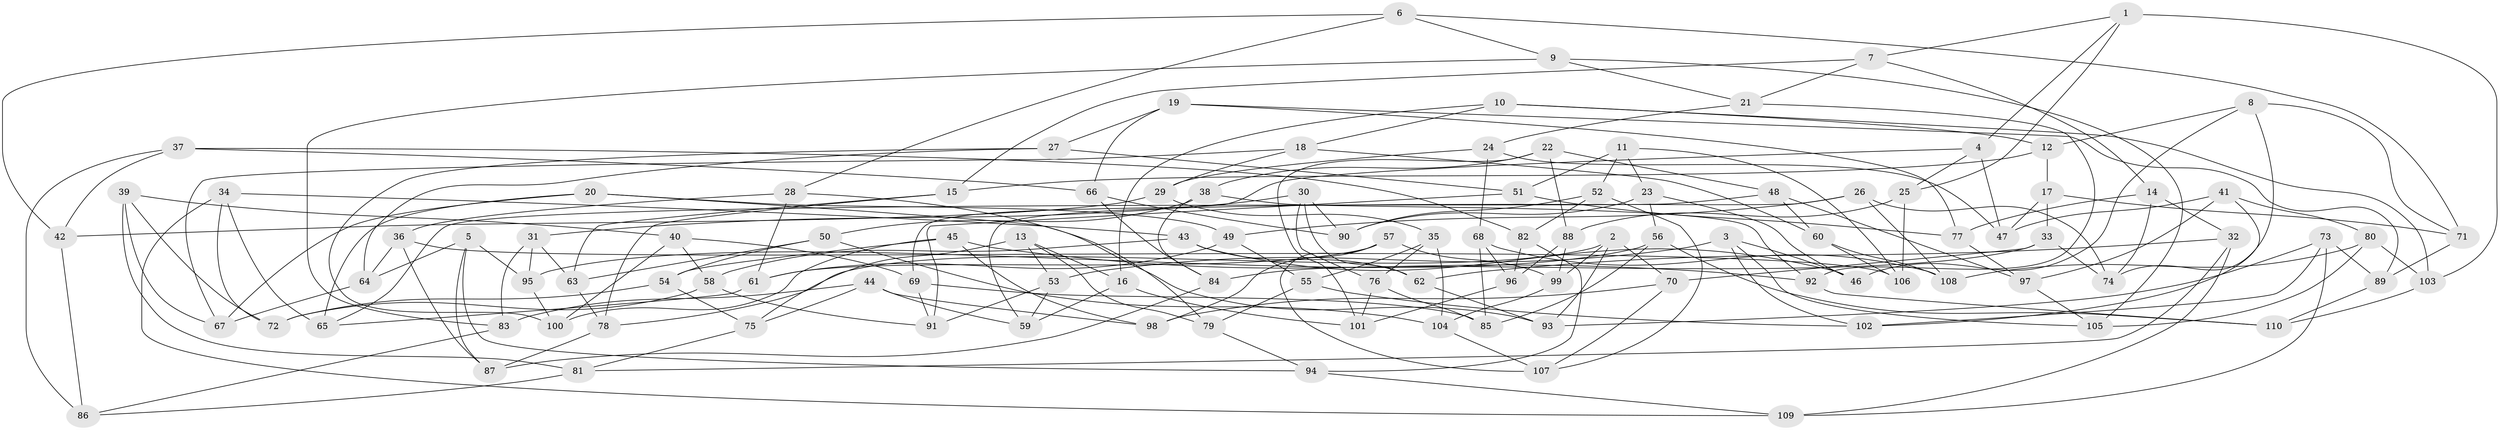 // coarse degree distribution, {4: 0.391304347826087, 6: 0.5507246376811594, 5: 0.043478260869565216, 3: 0.014492753623188406}
// Generated by graph-tools (version 1.1) at 2025/42/03/06/25 10:42:21]
// undirected, 110 vertices, 220 edges
graph export_dot {
graph [start="1"]
  node [color=gray90,style=filled];
  1;
  2;
  3;
  4;
  5;
  6;
  7;
  8;
  9;
  10;
  11;
  12;
  13;
  14;
  15;
  16;
  17;
  18;
  19;
  20;
  21;
  22;
  23;
  24;
  25;
  26;
  27;
  28;
  29;
  30;
  31;
  32;
  33;
  34;
  35;
  36;
  37;
  38;
  39;
  40;
  41;
  42;
  43;
  44;
  45;
  46;
  47;
  48;
  49;
  50;
  51;
  52;
  53;
  54;
  55;
  56;
  57;
  58;
  59;
  60;
  61;
  62;
  63;
  64;
  65;
  66;
  67;
  68;
  69;
  70;
  71;
  72;
  73;
  74;
  75;
  76;
  77;
  78;
  79;
  80;
  81;
  82;
  83;
  84;
  85;
  86;
  87;
  88;
  89;
  90;
  91;
  92;
  93;
  94;
  95;
  96;
  97;
  98;
  99;
  100;
  101;
  102;
  103;
  104;
  105;
  106;
  107;
  108;
  109;
  110;
  1 -- 7;
  1 -- 103;
  1 -- 25;
  1 -- 4;
  2 -- 78;
  2 -- 93;
  2 -- 99;
  2 -- 70;
  3 -- 105;
  3 -- 53;
  3 -- 102;
  3 -- 46;
  4 -- 47;
  4 -- 25;
  4 -- 69;
  5 -- 94;
  5 -- 87;
  5 -- 95;
  5 -- 64;
  6 -- 71;
  6 -- 9;
  6 -- 42;
  6 -- 28;
  7 -- 15;
  7 -- 21;
  7 -- 14;
  8 -- 12;
  8 -- 74;
  8 -- 46;
  8 -- 71;
  9 -- 105;
  9 -- 83;
  9 -- 21;
  10 -- 103;
  10 -- 16;
  10 -- 12;
  10 -- 18;
  11 -- 52;
  11 -- 51;
  11 -- 23;
  11 -- 106;
  12 -- 15;
  12 -- 17;
  13 -- 53;
  13 -- 75;
  13 -- 16;
  13 -- 79;
  14 -- 77;
  14 -- 32;
  14 -- 74;
  15 -- 63;
  15 -- 78;
  16 -- 59;
  16 -- 101;
  17 -- 71;
  17 -- 33;
  17 -- 47;
  18 -- 67;
  18 -- 29;
  18 -- 60;
  19 -- 66;
  19 -- 77;
  19 -- 89;
  19 -- 27;
  20 -- 67;
  20 -- 49;
  20 -- 93;
  20 -- 65;
  21 -- 24;
  21 -- 92;
  22 -- 88;
  22 -- 101;
  22 -- 38;
  22 -- 48;
  23 -- 56;
  23 -- 46;
  23 -- 90;
  24 -- 68;
  24 -- 29;
  24 -- 47;
  25 -- 106;
  25 -- 88;
  26 -- 49;
  26 -- 59;
  26 -- 74;
  26 -- 108;
  27 -- 51;
  27 -- 100;
  27 -- 64;
  28 -- 61;
  28 -- 36;
  28 -- 79;
  29 -- 42;
  29 -- 35;
  30 -- 90;
  30 -- 76;
  30 -- 62;
  30 -- 31;
  31 -- 83;
  31 -- 95;
  31 -- 63;
  32 -- 62;
  32 -- 109;
  32 -- 81;
  33 -- 74;
  33 -- 84;
  33 -- 70;
  34 -- 72;
  34 -- 109;
  34 -- 65;
  34 -- 43;
  35 -- 76;
  35 -- 104;
  35 -- 55;
  36 -- 87;
  36 -- 64;
  36 -- 106;
  37 -- 86;
  37 -- 42;
  37 -- 82;
  37 -- 66;
  38 -- 92;
  38 -- 50;
  38 -- 84;
  39 -- 81;
  39 -- 67;
  39 -- 40;
  39 -- 72;
  40 -- 69;
  40 -- 58;
  40 -- 100;
  41 -- 80;
  41 -- 102;
  41 -- 47;
  41 -- 97;
  42 -- 86;
  43 -- 62;
  43 -- 46;
  43 -- 58;
  44 -- 75;
  44 -- 59;
  44 -- 98;
  44 -- 83;
  45 -- 92;
  45 -- 54;
  45 -- 98;
  45 -- 100;
  48 -- 60;
  48 -- 65;
  48 -- 97;
  49 -- 61;
  49 -- 55;
  50 -- 63;
  50 -- 104;
  50 -- 54;
  51 -- 91;
  51 -- 77;
  52 -- 82;
  52 -- 107;
  52 -- 90;
  53 -- 91;
  53 -- 59;
  54 -- 75;
  54 -- 72;
  55 -- 79;
  55 -- 102;
  56 -- 110;
  56 -- 85;
  56 -- 95;
  57 -- 107;
  57 -- 99;
  57 -- 61;
  57 -- 98;
  58 -- 72;
  58 -- 91;
  60 -- 106;
  60 -- 108;
  61 -- 65;
  62 -- 93;
  63 -- 78;
  64 -- 67;
  66 -- 84;
  66 -- 90;
  68 -- 96;
  68 -- 85;
  68 -- 108;
  69 -- 91;
  69 -- 85;
  70 -- 107;
  70 -- 98;
  71 -- 89;
  73 -- 109;
  73 -- 102;
  73 -- 89;
  73 -- 93;
  75 -- 81;
  76 -- 85;
  76 -- 101;
  77 -- 97;
  78 -- 87;
  79 -- 94;
  80 -- 103;
  80 -- 108;
  80 -- 105;
  81 -- 86;
  82 -- 96;
  82 -- 94;
  83 -- 86;
  84 -- 87;
  88 -- 99;
  88 -- 96;
  89 -- 110;
  92 -- 110;
  94 -- 109;
  95 -- 100;
  96 -- 101;
  97 -- 105;
  99 -- 104;
  103 -- 110;
  104 -- 107;
}
